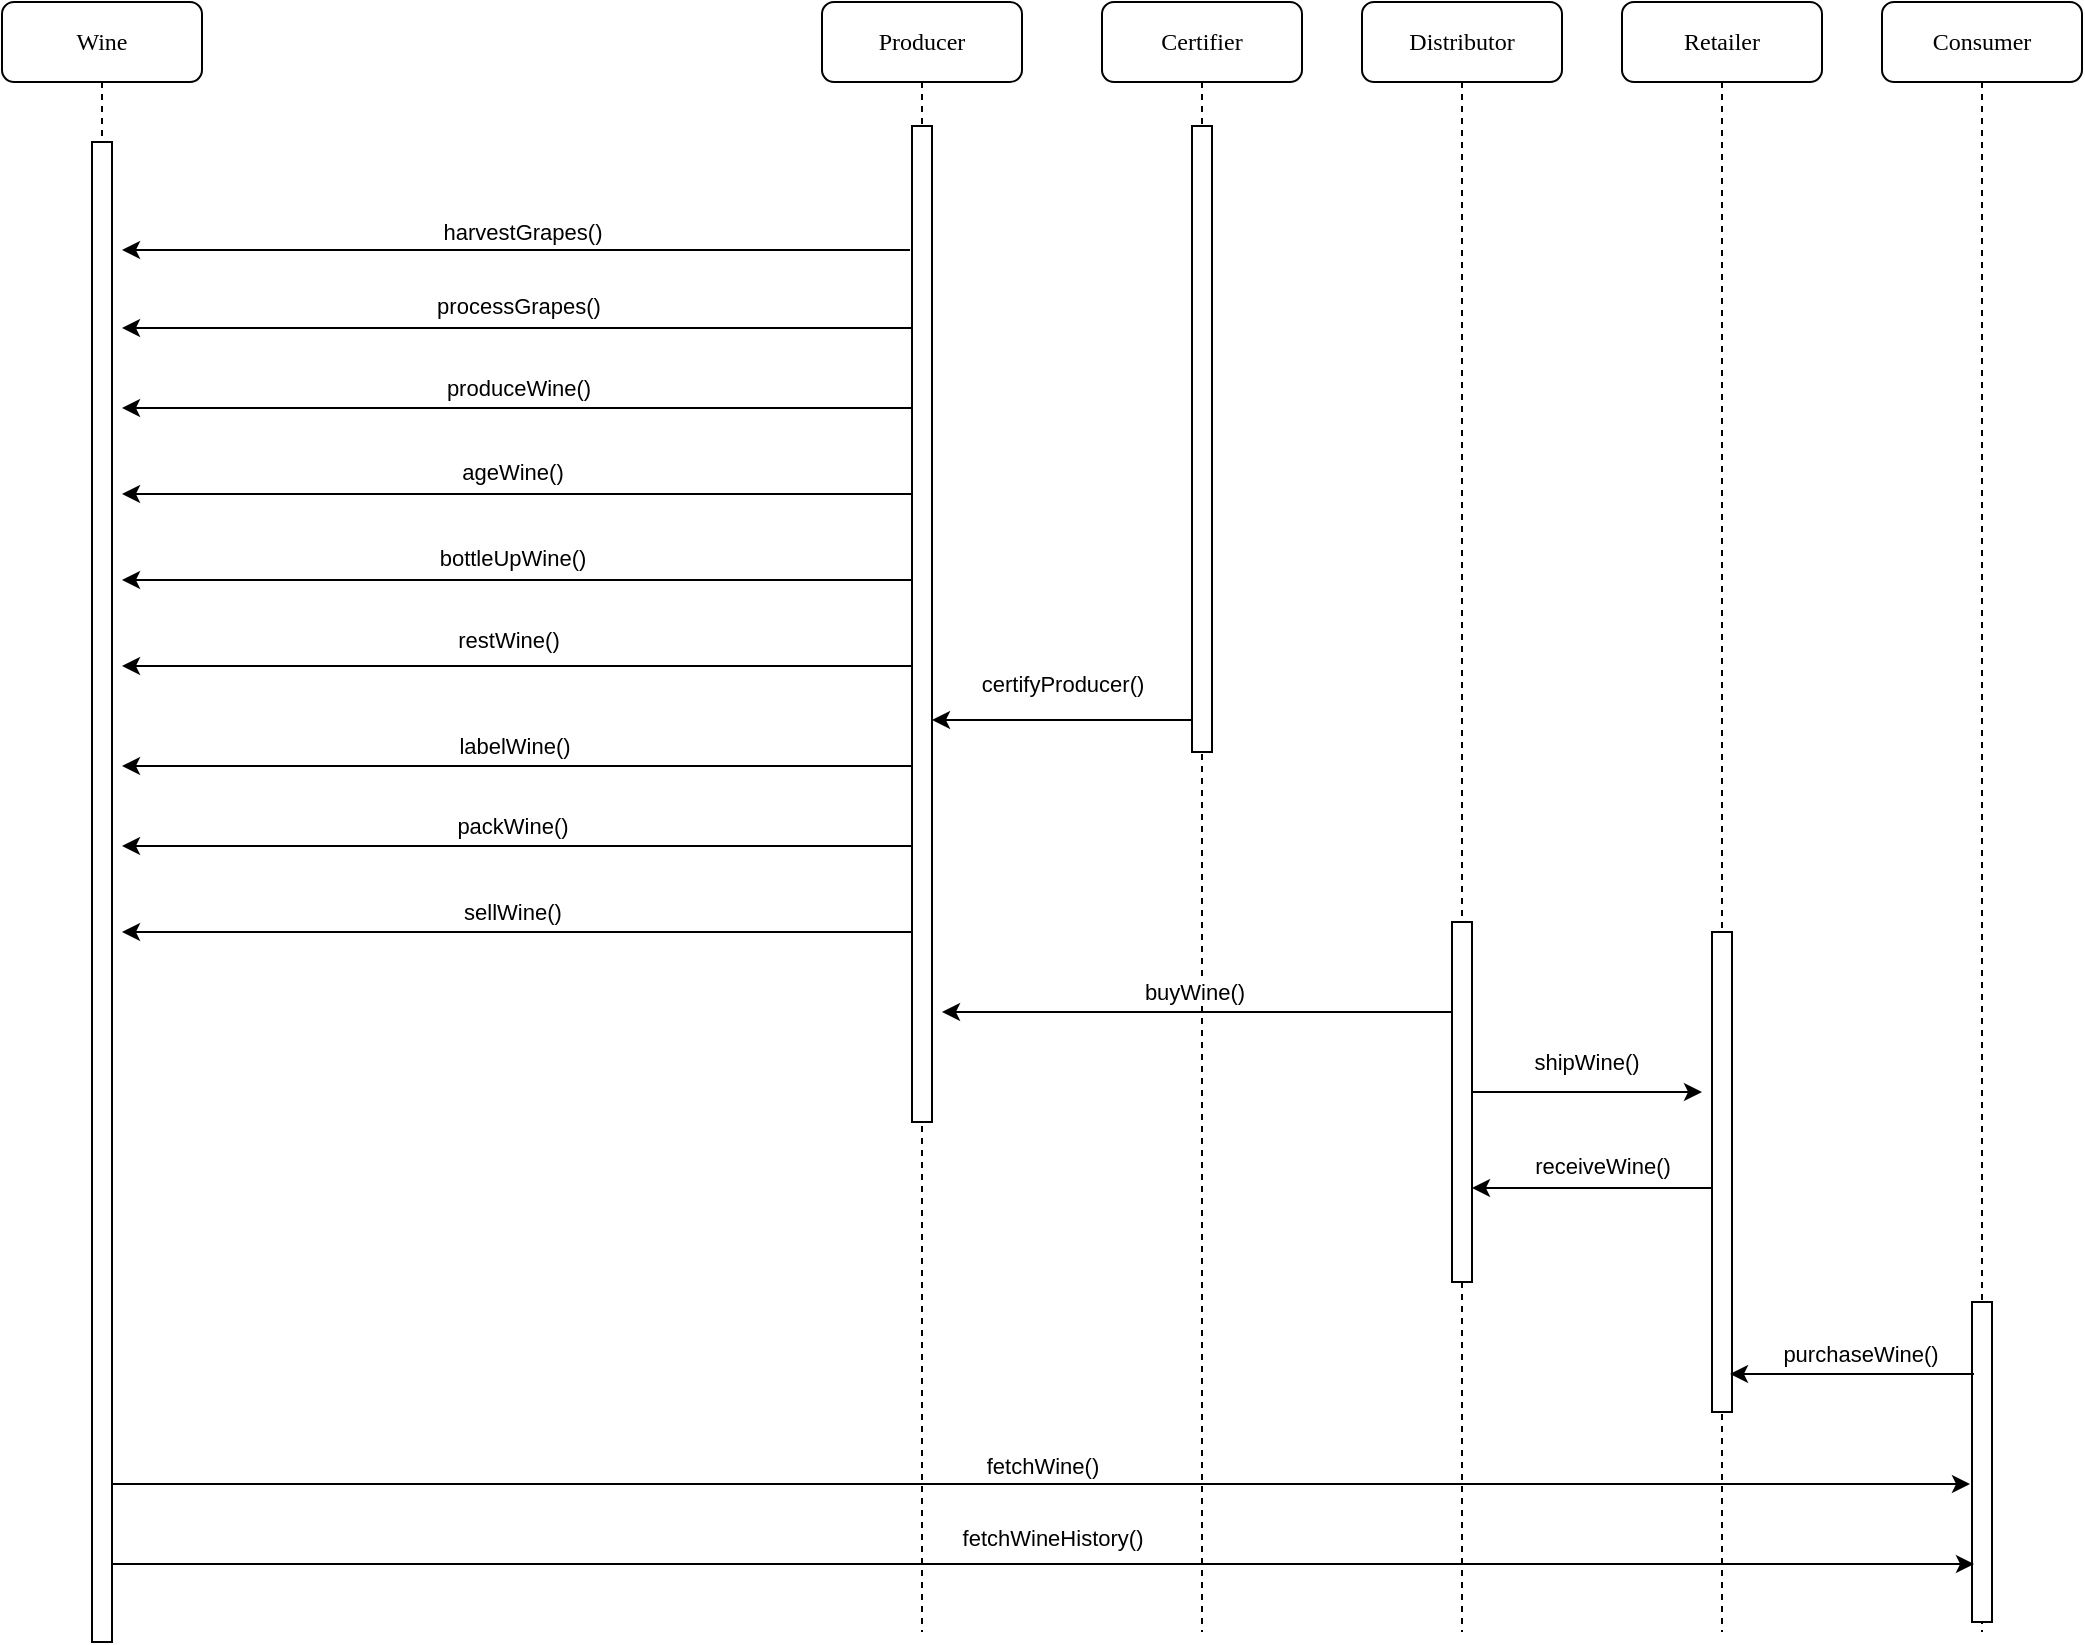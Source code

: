 <mxfile version="10.6.7" type="device"><diagram name="Page-1" id="13e1069c-82ec-6db2-03f1-153e76fe0fe0"><mxGraphModel dx="1158" dy="665" grid="1" gridSize="10" guides="1" tooltips="1" connect="1" arrows="1" fold="1" page="1" pageScale="1" pageWidth="1100" pageHeight="850" background="#ffffff" math="0" shadow="0"><root><mxCell id="0"/><mxCell id="1" parent="0"/><mxCell id="CjHVE2LYHt44_39G_S40-17" value="labelWine()" style="edgeStyle=orthogonalEdgeStyle;rounded=0;orthogonalLoop=1;jettySize=auto;html=1;" parent="1" edge="1"><mxGeometry x="0.569" y="-110" relative="1" as="geometry"><mxPoint x="494.5" y="407" as="sourcePoint"/><mxPoint x="100" y="407" as="targetPoint"/><Array as="points"/><mxPoint x="111" y="100" as="offset"/></mxGeometry></mxCell><mxCell id="7baba1c4bc27f4b0-4" value="Producer" style="shape=umlLifeline;perimeter=lifelinePerimeter;whiteSpace=wrap;html=1;container=1;collapsible=0;recursiveResize=0;outlineConnect=0;rounded=1;shadow=0;comic=0;labelBackgroundColor=none;strokeColor=#000000;strokeWidth=1;fillColor=#FFFFFF;fontFamily=Verdana;fontSize=12;fontColor=#000000;align=center;" parent="1" vertex="1"><mxGeometry x="450" y="25" width="100" height="815" as="geometry"/></mxCell><mxCell id="7baba1c4bc27f4b0-16" value="" style="html=1;points=[];perimeter=orthogonalPerimeter;rounded=0;shadow=0;comic=0;labelBackgroundColor=none;strokeColor=#000000;strokeWidth=1;fillColor=#FFFFFF;fontFamily=Verdana;fontSize=12;fontColor=#000000;align=center;" parent="7baba1c4bc27f4b0-4" vertex="1"><mxGeometry x="45" y="62" width="10" height="498" as="geometry"/></mxCell><mxCell id="7baba1c4bc27f4b0-5" value="Certifier" style="shape=umlLifeline;perimeter=lifelinePerimeter;whiteSpace=wrap;html=1;container=1;collapsible=0;recursiveResize=0;outlineConnect=0;rounded=1;shadow=0;comic=0;labelBackgroundColor=none;strokeColor=#000000;strokeWidth=1;fillColor=#FFFFFF;fontFamily=Verdana;fontSize=12;fontColor=#000000;align=center;" parent="1" vertex="1"><mxGeometry x="590" y="25" width="100" height="815" as="geometry"/></mxCell><mxCell id="ldDeLo9XS29F-P2Fl62Q-3" value="buyWine()" style="edgeStyle=orthogonalEdgeStyle;rounded=0;orthogonalLoop=1;jettySize=auto;html=1;" parent="7baba1c4bc27f4b0-5" edge="1"><mxGeometry x="0.013" y="-10" relative="1" as="geometry"><mxPoint x="-80" y="505" as="targetPoint"/><mxPoint x="175" y="505" as="sourcePoint"/><Array as="points"><mxPoint x="70" y="505"/><mxPoint x="70" y="505"/></Array><mxPoint as="offset"/></mxGeometry></mxCell><mxCell id="7baba1c4bc27f4b0-6" value="Distributor" style="shape=umlLifeline;perimeter=lifelinePerimeter;whiteSpace=wrap;html=1;container=1;collapsible=0;recursiveResize=0;outlineConnect=0;rounded=1;shadow=0;comic=0;labelBackgroundColor=none;strokeColor=#000000;strokeWidth=1;fillColor=#FFFFFF;fontFamily=Verdana;fontSize=12;fontColor=#000000;align=center;" parent="1" vertex="1"><mxGeometry x="720" y="25" width="100" height="815" as="geometry"/></mxCell><mxCell id="7baba1c4bc27f4b0-28" value="" style="html=1;points=[];perimeter=orthogonalPerimeter;rounded=0;shadow=0;comic=0;labelBackgroundColor=none;strokeColor=#000000;strokeWidth=1;fillColor=#FFFFFF;fontFamily=Verdana;fontSize=12;fontColor=#000000;align=center;" parent="7baba1c4bc27f4b0-6" vertex="1"><mxGeometry x="45" y="460" width="10" height="180" as="geometry"/></mxCell><mxCell id="7baba1c4bc27f4b0-7" value="Retailer" style="shape=umlLifeline;perimeter=lifelinePerimeter;whiteSpace=wrap;html=1;container=1;collapsible=0;recursiveResize=0;outlineConnect=0;rounded=1;shadow=0;comic=0;labelBackgroundColor=none;strokeColor=#000000;strokeWidth=1;fillColor=#FFFFFF;fontFamily=Verdana;fontSize=12;fontColor=#000000;align=center;" parent="1" vertex="1"><mxGeometry x="850" y="25" width="100" height="815" as="geometry"/></mxCell><mxCell id="7baba1c4bc27f4b0-8" value="Wine" style="shape=umlLifeline;perimeter=lifelinePerimeter;whiteSpace=wrap;html=1;container=1;collapsible=0;recursiveResize=0;outlineConnect=0;rounded=1;shadow=0;comic=0;labelBackgroundColor=none;strokeColor=#000000;strokeWidth=1;fillColor=#FFFFFF;fontFamily=Verdana;fontSize=12;fontColor=#000000;align=center;" parent="1" vertex="1"><mxGeometry x="40" y="25" width="100" height="820" as="geometry"/></mxCell><mxCell id="7baba1c4bc27f4b0-9" value="" style="html=1;points=[];perimeter=orthogonalPerimeter;rounded=0;shadow=0;comic=0;labelBackgroundColor=none;strokeColor=#000000;strokeWidth=1;fillColor=#FFFFFF;fontFamily=Verdana;fontSize=12;fontColor=#000000;align=center;" parent="7baba1c4bc27f4b0-8" vertex="1"><mxGeometry x="45" y="70" width="10" height="750" as="geometry"/></mxCell><mxCell id="CjHVE2LYHt44_39G_S40-7" value="harvestGrapes()" style="edgeStyle=orthogonalEdgeStyle;rounded=0;orthogonalLoop=1;jettySize=auto;html=1;" parent="1" edge="1"><mxGeometry x="0.391" y="-81" relative="1" as="geometry"><mxPoint x="494" y="149" as="sourcePoint"/><mxPoint x="100" y="149" as="targetPoint"/><Array as="points"><mxPoint x="220" y="149"/><mxPoint x="220" y="149"/></Array><mxPoint x="80" y="72" as="offset"/></mxGeometry></mxCell><mxCell id="CjHVE2LYHt44_39G_S40-9" value="processGrapes()" style="edgeStyle=orthogonalEdgeStyle;rounded=0;orthogonalLoop=1;jettySize=auto;html=1;" parent="1" edge="1"><mxGeometry y="-11" relative="1" as="geometry"><mxPoint x="495" y="188" as="sourcePoint"/><mxPoint x="100" y="188" as="targetPoint"/><Array as="points"><mxPoint x="495" y="188"/></Array><mxPoint as="offset"/></mxGeometry></mxCell><mxCell id="CjHVE2LYHt44_39G_S40-12" value="produceWine()" style="edgeStyle=orthogonalEdgeStyle;rounded=0;orthogonalLoop=1;jettySize=auto;html=1;" parent="1" edge="1"><mxGeometry y="-10" relative="1" as="geometry"><mxPoint x="495" y="228" as="sourcePoint"/><mxPoint x="100" y="228" as="targetPoint"/><Array as="points"><mxPoint x="495" y="228"/></Array><mxPoint as="offset"/></mxGeometry></mxCell><mxCell id="CjHVE2LYHt44_39G_S40-14" value="bottleUpWine()" style="edgeStyle=orthogonalEdgeStyle;rounded=0;orthogonalLoop=1;jettySize=auto;html=1;" parent="1" edge="1"><mxGeometry x="0.013" y="-11" relative="1" as="geometry"><mxPoint x="495" y="314" as="sourcePoint"/><mxPoint x="100" y="314" as="targetPoint"/><Array as="points"><mxPoint x="495" y="314"/></Array><mxPoint as="offset"/></mxGeometry></mxCell><mxCell id="CjHVE2LYHt44_39G_S40-16" value="certifyProducer()" style="edgeStyle=orthogonalEdgeStyle;rounded=0;orthogonalLoop=1;jettySize=auto;html=1;" parent="1" edge="1"><mxGeometry y="-18" relative="1" as="geometry"><mxPoint x="635" y="384" as="sourcePoint"/><mxPoint x="505" y="384" as="targetPoint"/><Array as="points"><mxPoint x="620" y="384"/><mxPoint x="620" y="384"/></Array><mxPoint as="offset"/></mxGeometry></mxCell><mxCell id="7baba1c4bc27f4b0-19" value="" style="html=1;points=[];perimeter=orthogonalPerimeter;rounded=0;shadow=0;comic=0;labelBackgroundColor=none;strokeColor=#000000;strokeWidth=1;fillColor=#FFFFFF;fontFamily=Verdana;fontSize=12;fontColor=#000000;align=center;" parent="1" vertex="1"><mxGeometry x="635" y="87" width="10" height="313" as="geometry"/></mxCell><mxCell id="CjHVE2LYHt44_39G_S40-30" value="packWine()" style="edgeStyle=orthogonalEdgeStyle;rounded=0;orthogonalLoop=1;jettySize=auto;html=1;" parent="1" edge="1"><mxGeometry x="0.013" y="-10" relative="1" as="geometry"><mxPoint x="100" y="447" as="targetPoint"/><mxPoint x="495" y="447" as="sourcePoint"/><Array as="points"><mxPoint x="390" y="447"/><mxPoint x="390" y="447"/></Array><mxPoint as="offset"/></mxGeometry></mxCell><mxCell id="7baba1c4bc27f4b0-25" value="" style="html=1;points=[];perimeter=orthogonalPerimeter;rounded=0;shadow=0;comic=0;labelBackgroundColor=none;strokeColor=#000000;strokeWidth=1;fillColor=#FFFFFF;fontFamily=Verdana;fontSize=12;fontColor=#000000;align=center;" parent="1" vertex="1"><mxGeometry x="895" y="490" width="10" height="240" as="geometry"/></mxCell><mxCell id="CjHVE2LYHt44_39G_S40-1" value="Consumer" style="shape=umlLifeline;perimeter=lifelinePerimeter;whiteSpace=wrap;html=1;container=1;collapsible=0;recursiveResize=0;outlineConnect=0;rounded=1;shadow=0;comic=0;labelBackgroundColor=none;strokeColor=#000000;strokeWidth=1;fillColor=#FFFFFF;fontFamily=Verdana;fontSize=12;fontColor=#000000;align=center;" parent="1" vertex="1"><mxGeometry x="980" y="25" width="100" height="815" as="geometry"/></mxCell><mxCell id="CjHVE2LYHt44_39G_S40-2" value="" style="html=1;points=[];perimeter=orthogonalPerimeter;rounded=0;shadow=0;comic=0;labelBackgroundColor=none;strokeColor=#000000;strokeWidth=1;fillColor=#FFFFFF;fontFamily=Verdana;fontSize=12;fontColor=#000000;align=center;" parent="CjHVE2LYHt44_39G_S40-1" vertex="1"><mxGeometry x="45" y="650" width="10" height="160" as="geometry"/></mxCell><mxCell id="CjHVE2LYHt44_39G_S40-36" value="purchaseWine()" style="edgeStyle=orthogonalEdgeStyle;rounded=0;orthogonalLoop=1;jettySize=auto;html=1;entryX=0.9;entryY=0.719;entryDx=0;entryDy=0;entryPerimeter=0;exitX=0.1;exitY=0.541;exitDx=0;exitDy=0;exitPerimeter=0;" parent="1" edge="1"><mxGeometry x="-0.068" y="-10" relative="1" as="geometry"><mxPoint x="1026" y="711" as="sourcePoint"/><mxPoint x="904" y="711" as="targetPoint"/><mxPoint as="offset"/></mxGeometry></mxCell><mxCell id="CjHVE2LYHt44_39G_S40-43" value="restWine()" style="edgeStyle=orthogonalEdgeStyle;rounded=0;orthogonalLoop=1;jettySize=auto;html=1;" parent="1" edge="1"><mxGeometry x="0.025" y="-13" relative="1" as="geometry"><mxPoint x="495" y="357" as="sourcePoint"/><mxPoint x="100" y="357" as="targetPoint"/><Array as="points"><mxPoint x="400" y="357"/><mxPoint x="400" y="357"/></Array><mxPoint as="offset"/></mxGeometry></mxCell><mxCell id="CjHVE2LYHt44_39G_S40-60" value="fetchWine()" style="edgeStyle=orthogonalEdgeStyle;rounded=0;orthogonalLoop=1;jettySize=auto;html=1;entryX=-0.1;entryY=0.934;entryDx=0;entryDy=0;entryPerimeter=0;" parent="1" edge="1"><mxGeometry x="0.001" y="9" relative="1" as="geometry"><mxPoint x="95" y="766" as="sourcePoint"/><mxPoint x="1024" y="766" as="targetPoint"/><Array as="points"><mxPoint x="350" y="766"/><mxPoint x="350" y="766"/></Array><mxPoint as="offset"/></mxGeometry></mxCell><mxCell id="CjHVE2LYHt44_39G_S40-65" value="fetchWineHistory()" style="edgeStyle=orthogonalEdgeStyle;rounded=0;orthogonalLoop=1;jettySize=auto;html=1;entryX=0.1;entryY=0.909;entryDx=0;entryDy=0;entryPerimeter=0;" parent="1" edge="1"><mxGeometry x="0.01" y="13" relative="1" as="geometry"><mxPoint x="95" y="806" as="sourcePoint"/><mxPoint x="1026" y="806" as="targetPoint"/><Array as="points"><mxPoint x="330" y="806"/><mxPoint x="330" y="806"/></Array><mxPoint as="offset"/></mxGeometry></mxCell><mxCell id="ldDeLo9XS29F-P2Fl62Q-1" value="ageWine()" style="edgeStyle=orthogonalEdgeStyle;rounded=0;orthogonalLoop=1;jettySize=auto;html=1;" parent="1" edge="1"><mxGeometry x="0.013" y="-11" relative="1" as="geometry"><mxPoint x="495" y="271" as="sourcePoint"/><mxPoint x="100" y="271" as="targetPoint"/><Array as="points"><mxPoint x="495" y="271"/></Array><mxPoint as="offset"/></mxGeometry></mxCell><mxCell id="ldDeLo9XS29F-P2Fl62Q-2" value="sellWine()" style="edgeStyle=orthogonalEdgeStyle;rounded=0;orthogonalLoop=1;jettySize=auto;html=1;" parent="1" edge="1"><mxGeometry x="0.013" y="-10" relative="1" as="geometry"><mxPoint x="100" y="490" as="targetPoint"/><mxPoint x="495" y="490" as="sourcePoint"/><Array as="points"><mxPoint x="390" y="490"/><mxPoint x="390" y="490"/></Array><mxPoint as="offset"/></mxGeometry></mxCell><mxCell id="ldDeLo9XS29F-P2Fl62Q-4" value="shipWine()" style="endArrow=classic;html=1;" parent="1" source="7baba1c4bc27f4b0-28" edge="1"><mxGeometry x="-0.02" y="15" width="50" height="50" relative="1" as="geometry"><mxPoint x="780" y="570" as="sourcePoint"/><mxPoint x="890" y="570" as="targetPoint"/><mxPoint as="offset"/></mxGeometry></mxCell><mxCell id="ldDeLo9XS29F-P2Fl62Q-5" value="receiveWine()&lt;br&gt;" style="endArrow=classic;html=1;entryX=1;entryY=0.745;entryDx=0;entryDy=0;entryPerimeter=0;" parent="1" edge="1"><mxGeometry x="-0.083" y="-11" width="50" height="50" relative="1" as="geometry"><mxPoint x="895" y="618" as="sourcePoint"/><mxPoint x="775" y="618" as="targetPoint"/><mxPoint as="offset"/></mxGeometry></mxCell></root></mxGraphModel></diagram></mxfile>